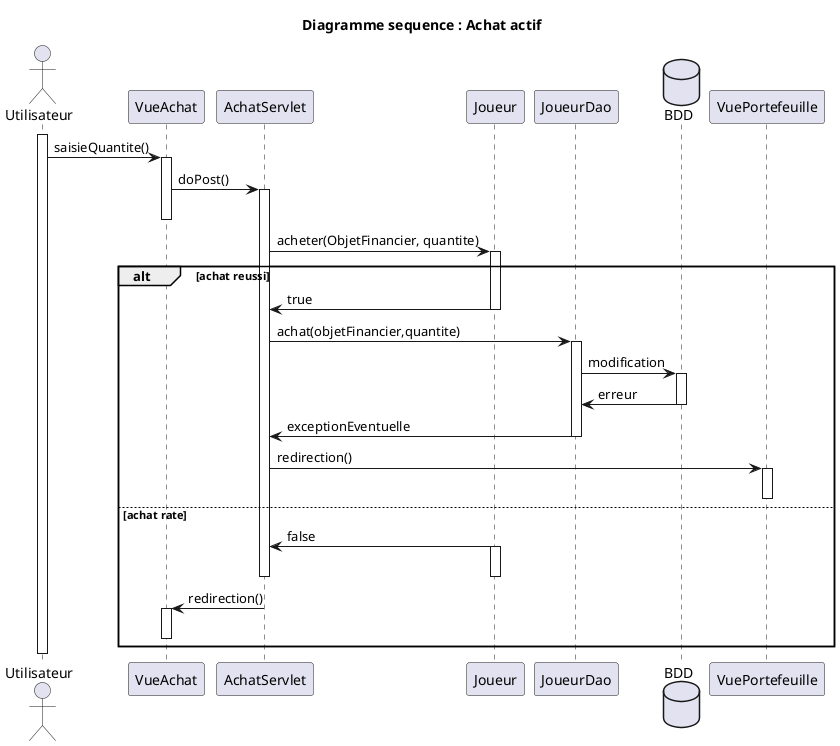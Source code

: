 @startuml
title Diagramme sequence : Achat actif

actor Utilisateur

 activate Utilisateur
            Utilisateur -> VueAchat : saisieQuantite()
            activate VueAchat
            VueAchat -> AchatServlet : doPost()
            activate AchatServlet
            deactivate VueAchat 
            AchatServlet -> Joueur : acheter(ObjetFinancier, quantite)
            activate Joueur
            alt achat reussi
            
                Joueur -> AchatServlet : true
                deactivate Joueur
                AchatServlet -> JoueurDao : achat(objetFinancier,quantite)
                activate JoueurDao
                database BDD
                JoueurDao -> BDD : modification
                activate BDD
                BDD -> JoueurDao : erreur
                deactivate BDD
                JoueurDao -> AchatServlet : exceptionEventuelle
                deactivate JoueurDao
                AchatServlet -> VuePortefeuille : redirection()
                activate VuePortefeuille
                deactivate VuePortefeuille
                
            else achat rate
            
                Joueur -> AchatServlet : false
                activate Joueur
                deactivate Joueur
                deactivate AchatServlet
                AchatServlet -> VueAchat : redirection()
                activate VueAchat
                deactivate VueAchat
            end  
  deactivate Utilisateur
@enduml
